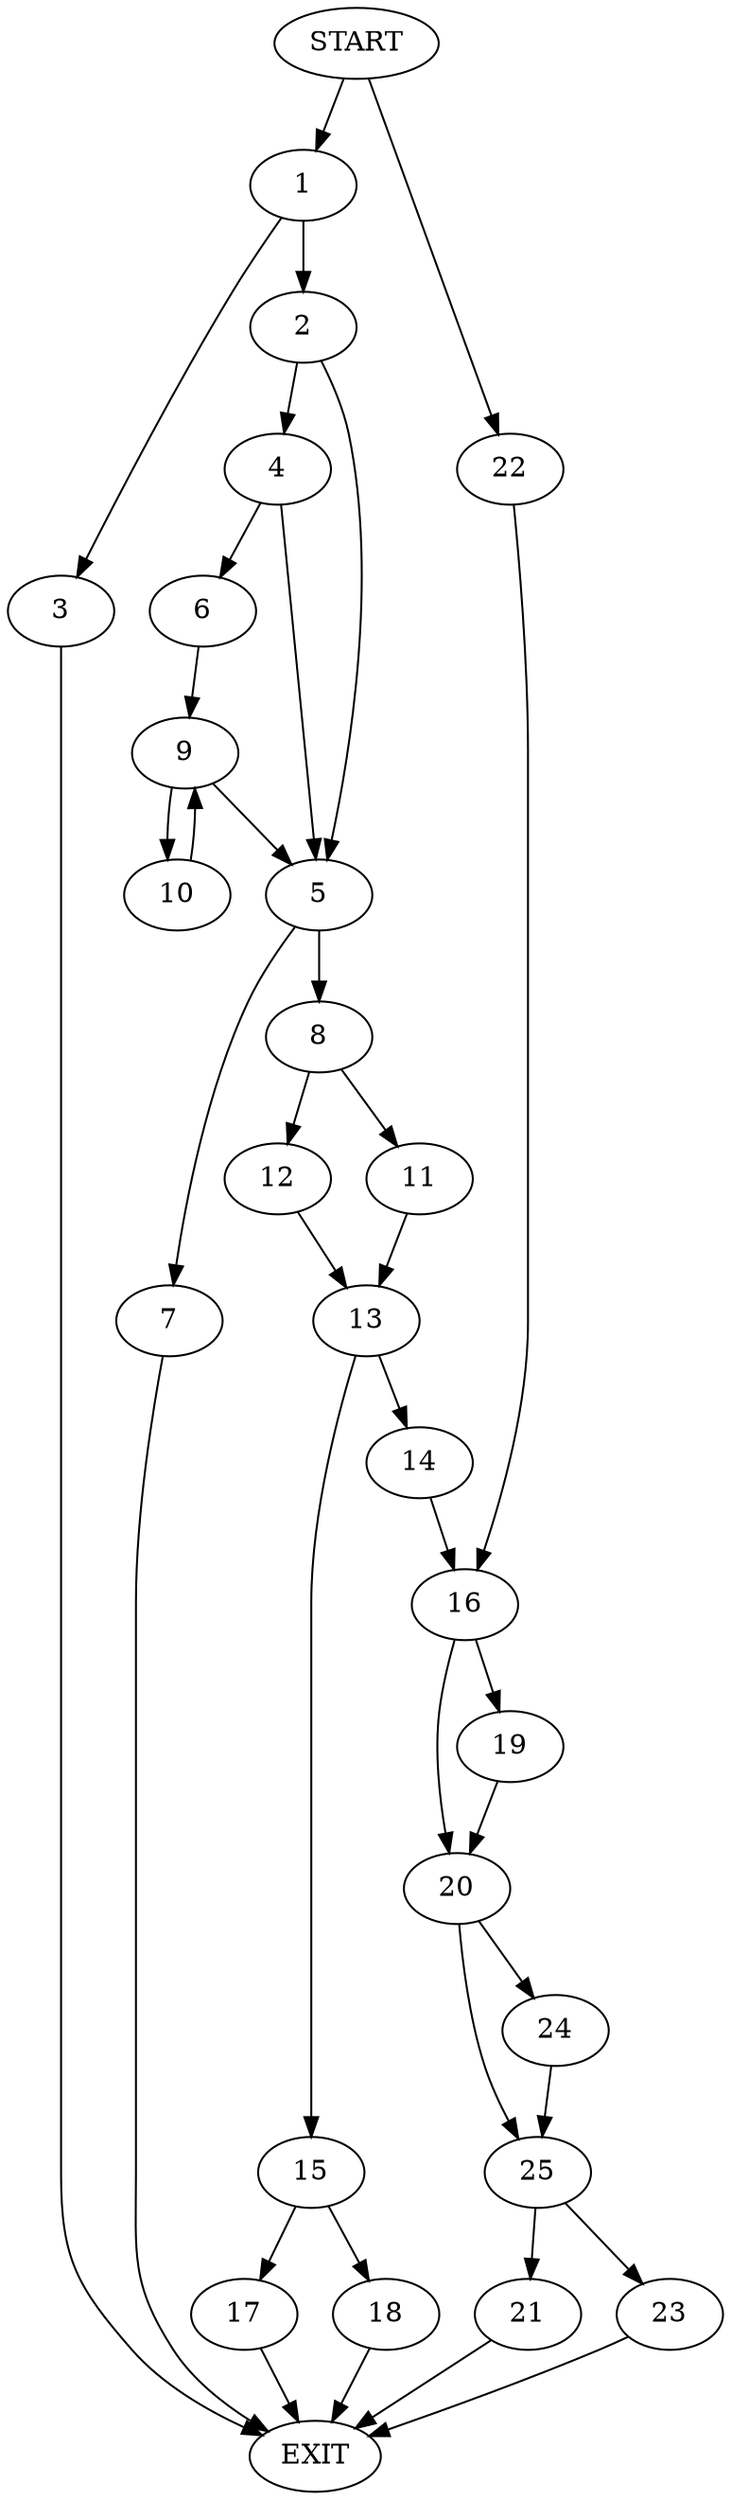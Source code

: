digraph {
0 [label="START"]
26 [label="EXIT"]
0 -> 1
1 -> 2
1 -> 3
2 -> 4
2 -> 5
3 -> 26
4 -> 5
4 -> 6
5 -> 7
5 -> 8
6 -> 9
9 -> 10
9 -> 5
10 -> 9
7 -> 26
8 -> 11
8 -> 12
11 -> 13
12 -> 13
13 -> 14
13 -> 15
14 -> 16
15 -> 17
15 -> 18
17 -> 26
18 -> 26
16 -> 19
16 -> 20
21 -> 26
0 -> 22
22 -> 16
23 -> 26
19 -> 20
20 -> 24
20 -> 25
25 -> 21
25 -> 23
24 -> 25
}
